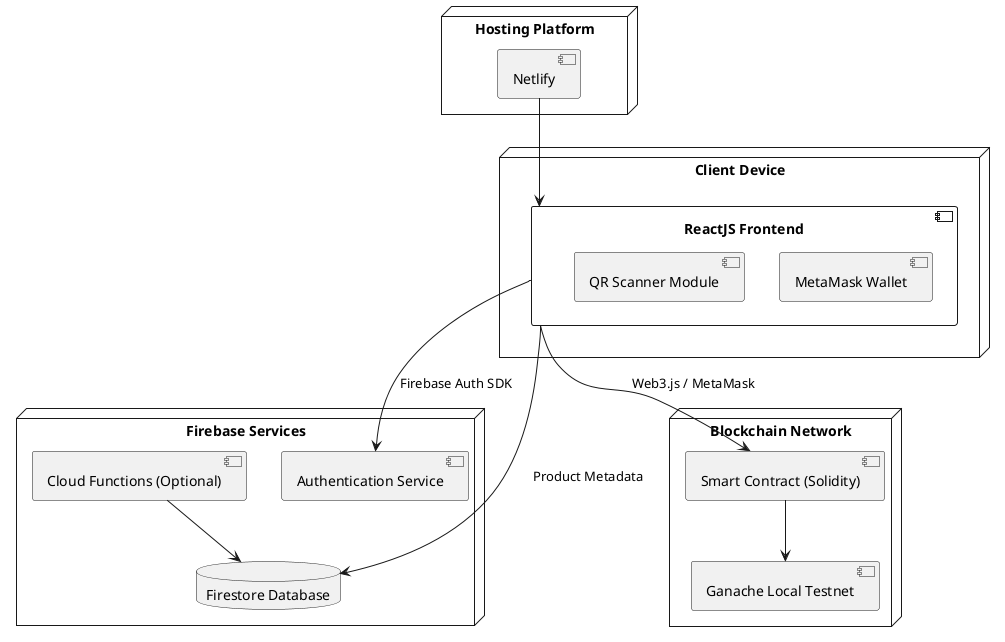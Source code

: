 @startuml deployment

node "Client Device" {
  component "ReactJS Frontend" {
    [MetaMask Wallet]
    [QR Scanner Module]
  }
}

node "Firebase Services" {
  database "Firestore Database"
  component "Authentication Service"
  component "Cloud Functions (Optional)"
}

node "Blockchain Network" {
  component "Smart Contract (Solidity)"
  [Ganache Local Testnet]
}

node "Hosting Platform" {
  [Netlify]
}

"ReactJS Frontend" --> "Smart Contract (Solidity)" : Web3.js / MetaMask
"ReactJS Frontend" --> "Authentication Service" : Firebase Auth SDK
"ReactJS Frontend" --> "Firestore Database" : Product Metadata
"Netlify" --> "ReactJS Frontend"
"Smart Contract (Solidity)" --> "Ganache Local Testnet"
"Cloud Functions (Optional)" --> "Firestore Database"

@enduml
